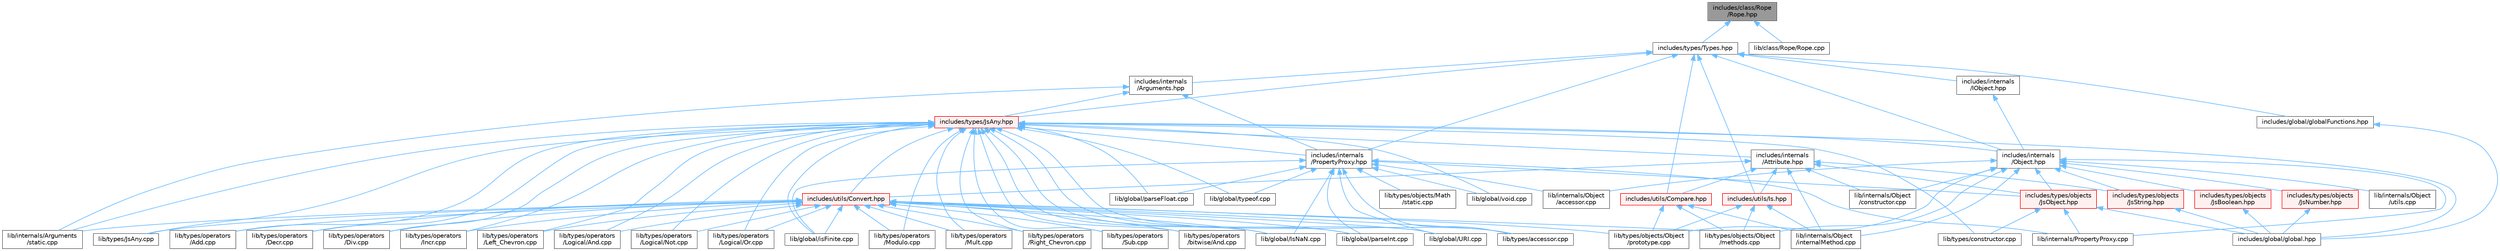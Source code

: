 digraph "includes/class/Rope/Rope.hpp"
{
 // LATEX_PDF_SIZE
  bgcolor="transparent";
  edge [fontname=Helvetica,fontsize=10,labelfontname=Helvetica,labelfontsize=10];
  node [fontname=Helvetica,fontsize=10,shape=box,height=0.2,width=0.4];
  Node1 [id="Node000001",label="includes/class/Rope\l/Rope.hpp",height=0.2,width=0.4,color="gray40", fillcolor="grey60", style="filled", fontcolor="black",tooltip=" "];
  Node1 -> Node2 [id="edge1_Node000001_Node000002",dir="back",color="steelblue1",style="solid",tooltip=" "];
  Node2 [id="Node000002",label="includes/types/Types.hpp",height=0.2,width=0.4,color="grey40", fillcolor="white", style="filled",URL="$Types_8hpp.html",tooltip=" "];
  Node2 -> Node3 [id="edge2_Node000002_Node000003",dir="back",color="steelblue1",style="solid",tooltip=" "];
  Node3 [id="Node000003",label="includes/global/globalFunctions.hpp",height=0.2,width=0.4,color="grey40", fillcolor="white", style="filled",URL="$globalFunctions_8hpp.html",tooltip=" "];
  Node3 -> Node4 [id="edge3_Node000003_Node000004",dir="back",color="steelblue1",style="solid",tooltip=" "];
  Node4 [id="Node000004",label="includes/global/global.hpp",height=0.2,width=0.4,color="grey40", fillcolor="white", style="filled",URL="$global_8hpp.html",tooltip=" "];
  Node2 -> Node5 [id="edge4_Node000002_Node000005",dir="back",color="steelblue1",style="solid",tooltip=" "];
  Node5 [id="Node000005",label="includes/internals\l/Arguments.hpp",height=0.2,width=0.4,color="grey40", fillcolor="white", style="filled",URL="$Arguments_8hpp.html",tooltip=" "];
  Node5 -> Node6 [id="edge5_Node000005_Node000006",dir="back",color="steelblue1",style="solid",tooltip=" "];
  Node6 [id="Node000006",label="includes/internals\l/PropertyProxy.hpp",height=0.2,width=0.4,color="grey40", fillcolor="white", style="filled",URL="$PropertyProxy_8hpp.html",tooltip=" "];
  Node6 -> Node7 [id="edge6_Node000006_Node000007",dir="back",color="steelblue1",style="solid",tooltip=" "];
  Node7 [id="Node000007",label="includes/types/objects\l/JsObject.hpp",height=0.2,width=0.4,color="red", fillcolor="#FFF0F0", style="filled",URL="$JsObject_8hpp.html",tooltip=" "];
  Node7 -> Node4 [id="edge7_Node000007_Node000004",dir="back",color="steelblue1",style="solid",tooltip=" "];
  Node7 -> Node22 [id="edge8_Node000007_Node000022",dir="back",color="steelblue1",style="solid",tooltip=" "];
  Node22 [id="Node000022",label="lib/internals/PropertyProxy.cpp",height=0.2,width=0.4,color="grey40", fillcolor="white", style="filled",URL="$PropertyProxy_8cpp.html",tooltip=" "];
  Node7 -> Node23 [id="edge9_Node000007_Node000023",dir="back",color="steelblue1",style="solid",tooltip=" "];
  Node23 [id="Node000023",label="lib/types/constructor.cpp",height=0.2,width=0.4,color="grey40", fillcolor="white", style="filled",URL="$types_2constructor_8cpp.html",tooltip=" "];
  Node6 -> Node29 [id="edge10_Node000006_Node000029",dir="back",color="steelblue1",style="solid",tooltip=" "];
  Node29 [id="Node000029",label="lib/global/IsNaN.cpp",height=0.2,width=0.4,color="grey40", fillcolor="white", style="filled",URL="$IsNaN_8cpp.html",tooltip=" "];
  Node6 -> Node30 [id="edge11_Node000006_Node000030",dir="back",color="steelblue1",style="solid",tooltip=" "];
  Node30 [id="Node000030",label="lib/global/URI.cpp",height=0.2,width=0.4,color="grey40", fillcolor="white", style="filled",URL="$URI_8cpp.html",tooltip=" "];
  Node6 -> Node31 [id="edge12_Node000006_Node000031",dir="back",color="steelblue1",style="solid",tooltip=" "];
  Node31 [id="Node000031",label="lib/global/isFinite.cpp",height=0.2,width=0.4,color="grey40", fillcolor="white", style="filled",URL="$isFinite_8cpp.html",tooltip=" "];
  Node6 -> Node32 [id="edge13_Node000006_Node000032",dir="back",color="steelblue1",style="solid",tooltip=" "];
  Node32 [id="Node000032",label="lib/global/parseFloat.cpp",height=0.2,width=0.4,color="grey40", fillcolor="white", style="filled",URL="$parseFloat_8cpp.html",tooltip=" "];
  Node6 -> Node33 [id="edge14_Node000006_Node000033",dir="back",color="steelblue1",style="solid",tooltip=" "];
  Node33 [id="Node000033",label="lib/global/parseInt.cpp",height=0.2,width=0.4,color="grey40", fillcolor="white", style="filled",URL="$parseInt_8cpp.html",tooltip=" "];
  Node6 -> Node34 [id="edge15_Node000006_Node000034",dir="back",color="steelblue1",style="solid",tooltip=" "];
  Node34 [id="Node000034",label="lib/global/typeof.cpp",height=0.2,width=0.4,color="grey40", fillcolor="white", style="filled",URL="$typeof_8cpp.html",tooltip=" "];
  Node6 -> Node35 [id="edge16_Node000006_Node000035",dir="back",color="steelblue1",style="solid",tooltip=" "];
  Node35 [id="Node000035",label="lib/global/void.cpp",height=0.2,width=0.4,color="grey40", fillcolor="white", style="filled",URL="$void_8cpp.html",tooltip=" "];
  Node6 -> Node36 [id="edge17_Node000006_Node000036",dir="back",color="steelblue1",style="solid",tooltip=" "];
  Node36 [id="Node000036",label="lib/internals/Object\l/accessor.cpp",height=0.2,width=0.4,color="grey40", fillcolor="white", style="filled",URL="$internals_2Object_2accessor_8cpp.html",tooltip=" "];
  Node6 -> Node22 [id="edge18_Node000006_Node000022",dir="back",color="steelblue1",style="solid",tooltip=" "];
  Node6 -> Node10 [id="edge19_Node000006_Node000010",dir="back",color="steelblue1",style="solid",tooltip=" "];
  Node10 [id="Node000010",label="lib/types/accessor.cpp",height=0.2,width=0.4,color="grey40", fillcolor="white", style="filled",URL="$types_2accessor_8cpp.html",tooltip=" "];
  Node6 -> Node37 [id="edge20_Node000006_Node000037",dir="back",color="steelblue1",style="solid",tooltip=" "];
  Node37 [id="Node000037",label="lib/types/objects/Math\l/static.cpp",height=0.2,width=0.4,color="grey40", fillcolor="white", style="filled",URL="$types_2objects_2Math_2static_8cpp.html",tooltip=" "];
  Node5 -> Node38 [id="edge21_Node000005_Node000038",dir="back",color="steelblue1",style="solid",tooltip=" "];
  Node38 [id="Node000038",label="includes/types/JsAny.hpp",height=0.2,width=0.4,color="red", fillcolor="#FFF0F0", style="filled",URL="$JsAny_8hpp.html",tooltip=" "];
  Node38 -> Node4 [id="edge22_Node000038_Node000004",dir="back",color="steelblue1",style="solid",tooltip=" "];
  Node38 -> Node39 [id="edge23_Node000038_Node000039",dir="back",color="steelblue1",style="solid",tooltip=" "];
  Node39 [id="Node000039",label="includes/internals\l/Attribute.hpp",height=0.2,width=0.4,color="grey40", fillcolor="white", style="filled",URL="$Attribute_8hpp.html",tooltip=" "];
  Node39 -> Node7 [id="edge24_Node000039_Node000007",dir="back",color="steelblue1",style="solid",tooltip=" "];
  Node39 -> Node40 [id="edge25_Node000039_Node000040",dir="back",color="steelblue1",style="solid",tooltip=" "];
  Node40 [id="Node000040",label="includes/types/objects\l/JsString.hpp",height=0.2,width=0.4,color="red", fillcolor="#FFF0F0", style="filled",URL="$JsString_8hpp.html",tooltip=" "];
  Node40 -> Node4 [id="edge26_Node000040_Node000004",dir="back",color="steelblue1",style="solid",tooltip=" "];
  Node39 -> Node43 [id="edge27_Node000039_Node000043",dir="back",color="steelblue1",style="solid",tooltip=" "];
  Node43 [id="Node000043",label="includes/utils/Compare.hpp",height=0.2,width=0.4,color="red", fillcolor="#FFF0F0", style="filled",URL="$Compare_8hpp.html",tooltip=" "];
  Node43 -> Node44 [id="edge28_Node000043_Node000044",dir="back",color="steelblue1",style="solid",tooltip=" "];
  Node44 [id="Node000044",label="lib/internals/Object\l/internalMethod.cpp",height=0.2,width=0.4,color="grey40", fillcolor="white", style="filled",URL="$internalMethod_8cpp.html",tooltip=" "];
  Node43 -> Node17 [id="edge29_Node000043_Node000017",dir="back",color="steelblue1",style="solid",tooltip=" "];
  Node17 [id="Node000017",label="lib/types/objects/Object\l/methods.cpp",height=0.2,width=0.4,color="grey40", fillcolor="white", style="filled",URL="$Object_2methods_8cpp.html",tooltip=" "];
  Node43 -> Node18 [id="edge30_Node000043_Node000018",dir="back",color="steelblue1",style="solid",tooltip=" "];
  Node18 [id="Node000018",label="lib/types/objects/Object\l/prototype.cpp",height=0.2,width=0.4,color="grey40", fillcolor="white", style="filled",URL="$Object_2prototype_8cpp.html",tooltip=" "];
  Node39 -> Node46 [id="edge31_Node000039_Node000046",dir="back",color="steelblue1",style="solid",tooltip=" "];
  Node46 [id="Node000046",label="includes/utils/Convert.hpp",height=0.2,width=0.4,color="red", fillcolor="#FFF0F0", style="filled",URL="$Convert_8hpp.html",tooltip=" "];
  Node46 -> Node29 [id="edge32_Node000046_Node000029",dir="back",color="steelblue1",style="solid",tooltip=" "];
  Node46 -> Node30 [id="edge33_Node000046_Node000030",dir="back",color="steelblue1",style="solid",tooltip=" "];
  Node46 -> Node31 [id="edge34_Node000046_Node000031",dir="back",color="steelblue1",style="solid",tooltip=" "];
  Node46 -> Node33 [id="edge35_Node000046_Node000033",dir="back",color="steelblue1",style="solid",tooltip=" "];
  Node46 -> Node9 [id="edge36_Node000046_Node000009",dir="back",color="steelblue1",style="solid",tooltip=" "];
  Node9 [id="Node000009",label="lib/internals/Arguments\l/static.cpp",height=0.2,width=0.4,color="grey40", fillcolor="white", style="filled",URL="$internals_2Arguments_2static_8cpp.html",tooltip=" "];
  Node46 -> Node48 [id="edge37_Node000046_Node000048",dir="back",color="steelblue1",style="solid",tooltip=" "];
  Node48 [id="Node000048",label="lib/types/JsAny.cpp",height=0.2,width=0.4,color="grey40", fillcolor="white", style="filled",URL="$JsAny_8cpp.html",tooltip=" "];
  Node46 -> Node10 [id="edge38_Node000046_Node000010",dir="back",color="steelblue1",style="solid",tooltip=" "];
  Node46 -> Node17 [id="edge39_Node000046_Node000017",dir="back",color="steelblue1",style="solid",tooltip=" "];
  Node46 -> Node18 [id="edge40_Node000046_Node000018",dir="back",color="steelblue1",style="solid",tooltip=" "];
  Node46 -> Node51 [id="edge41_Node000046_Node000051",dir="back",color="steelblue1",style="solid",tooltip=" "];
  Node51 [id="Node000051",label="lib/types/operators\l/Add.cpp",height=0.2,width=0.4,color="grey40", fillcolor="white", style="filled",URL="$Add_8cpp.html",tooltip=" "];
  Node46 -> Node52 [id="edge42_Node000046_Node000052",dir="back",color="steelblue1",style="solid",tooltip=" "];
  Node52 [id="Node000052",label="lib/types/operators\l/Decr.cpp",height=0.2,width=0.4,color="grey40", fillcolor="white", style="filled",URL="$Decr_8cpp.html",tooltip=" "];
  Node46 -> Node53 [id="edge43_Node000046_Node000053",dir="back",color="steelblue1",style="solid",tooltip=" "];
  Node53 [id="Node000053",label="lib/types/operators\l/Div.cpp",height=0.2,width=0.4,color="grey40", fillcolor="white", style="filled",URL="$Div_8cpp.html",tooltip=" "];
  Node46 -> Node54 [id="edge44_Node000046_Node000054",dir="back",color="steelblue1",style="solid",tooltip=" "];
  Node54 [id="Node000054",label="lib/types/operators\l/Incr.cpp",height=0.2,width=0.4,color="grey40", fillcolor="white", style="filled",URL="$Incr_8cpp.html",tooltip=" "];
  Node46 -> Node55 [id="edge45_Node000046_Node000055",dir="back",color="steelblue1",style="solid",tooltip=" "];
  Node55 [id="Node000055",label="lib/types/operators\l/Left_Chevron.cpp",height=0.2,width=0.4,color="grey40", fillcolor="white", style="filled",URL="$Left__Chevron_8cpp.html",tooltip=" "];
  Node46 -> Node56 [id="edge46_Node000046_Node000056",dir="back",color="steelblue1",style="solid",tooltip=" "];
  Node56 [id="Node000056",label="lib/types/operators\l/Logical/And.cpp",height=0.2,width=0.4,color="grey40", fillcolor="white", style="filled",URL="$Logical_2And_8cpp.html",tooltip=" "];
  Node46 -> Node57 [id="edge47_Node000046_Node000057",dir="back",color="steelblue1",style="solid",tooltip=" "];
  Node57 [id="Node000057",label="lib/types/operators\l/Logical/Not.cpp",height=0.2,width=0.4,color="grey40", fillcolor="white", style="filled",URL="$Logical_2Not_8cpp.html",tooltip=" "];
  Node46 -> Node58 [id="edge48_Node000046_Node000058",dir="back",color="steelblue1",style="solid",tooltip=" "];
  Node58 [id="Node000058",label="lib/types/operators\l/Logical/Or.cpp",height=0.2,width=0.4,color="grey40", fillcolor="white", style="filled",URL="$Logical_2Or_8cpp.html",tooltip=" "];
  Node46 -> Node59 [id="edge49_Node000046_Node000059",dir="back",color="steelblue1",style="solid",tooltip=" "];
  Node59 [id="Node000059",label="lib/types/operators\l/Modulo.cpp",height=0.2,width=0.4,color="grey40", fillcolor="white", style="filled",URL="$Modulo_8cpp.html",tooltip=" "];
  Node46 -> Node60 [id="edge50_Node000046_Node000060",dir="back",color="steelblue1",style="solid",tooltip=" "];
  Node60 [id="Node000060",label="lib/types/operators\l/Mult.cpp",height=0.2,width=0.4,color="grey40", fillcolor="white", style="filled",URL="$Mult_8cpp.html",tooltip=" "];
  Node46 -> Node61 [id="edge51_Node000046_Node000061",dir="back",color="steelblue1",style="solid",tooltip=" "];
  Node61 [id="Node000061",label="lib/types/operators\l/Right_Chevron.cpp",height=0.2,width=0.4,color="grey40", fillcolor="white", style="filled",URL="$Right__Chevron_8cpp.html",tooltip=" "];
  Node46 -> Node62 [id="edge52_Node000046_Node000062",dir="back",color="steelblue1",style="solid",tooltip=" "];
  Node62 [id="Node000062",label="lib/types/operators\l/Sub.cpp",height=0.2,width=0.4,color="grey40", fillcolor="white", style="filled",URL="$Sub_8cpp.html",tooltip=" "];
  Node46 -> Node63 [id="edge53_Node000046_Node000063",dir="back",color="steelblue1",style="solid",tooltip=" "];
  Node63 [id="Node000063",label="lib/types/operators\l/bitwise/And.cpp",height=0.2,width=0.4,color="grey40", fillcolor="white", style="filled",URL="$bitwise_2And_8cpp.html",tooltip=" "];
  Node39 -> Node74 [id="edge54_Node000039_Node000074",dir="back",color="steelblue1",style="solid",tooltip=" "];
  Node74 [id="Node000074",label="includes/utils/Is.hpp",height=0.2,width=0.4,color="red", fillcolor="#FFF0F0", style="filled",URL="$Is_8hpp.html",tooltip=" "];
  Node74 -> Node44 [id="edge55_Node000074_Node000044",dir="back",color="steelblue1",style="solid",tooltip=" "];
  Node74 -> Node17 [id="edge56_Node000074_Node000017",dir="back",color="steelblue1",style="solid",tooltip=" "];
  Node74 -> Node18 [id="edge57_Node000074_Node000018",dir="back",color="steelblue1",style="solid",tooltip=" "];
  Node39 -> Node75 [id="edge58_Node000039_Node000075",dir="back",color="steelblue1",style="solid",tooltip=" "];
  Node75 [id="Node000075",label="lib/internals/Object\l/constructor.cpp",height=0.2,width=0.4,color="grey40", fillcolor="white", style="filled",URL="$internals_2Object_2constructor_8cpp.html",tooltip=" "];
  Node39 -> Node44 [id="edge59_Node000039_Node000044",dir="back",color="steelblue1",style="solid",tooltip=" "];
  Node38 -> Node76 [id="edge60_Node000038_Node000076",dir="back",color="steelblue1",style="solid",tooltip=" "];
  Node76 [id="Node000076",label="includes/internals\l/Object.hpp",height=0.2,width=0.4,color="grey40", fillcolor="white", style="filled",URL="$Object_8hpp.html",tooltip=" "];
  Node76 -> Node77 [id="edge61_Node000076_Node000077",dir="back",color="steelblue1",style="solid",tooltip=" "];
  Node77 [id="Node000077",label="includes/types/objects\l/JsBoolean.hpp",height=0.2,width=0.4,color="red", fillcolor="#FFF0F0", style="filled",URL="$JsBoolean_8hpp.html",tooltip=" "];
  Node77 -> Node4 [id="edge62_Node000077_Node000004",dir="back",color="steelblue1",style="solid",tooltip=" "];
  Node76 -> Node78 [id="edge63_Node000076_Node000078",dir="back",color="steelblue1",style="solid",tooltip=" "];
  Node78 [id="Node000078",label="includes/types/objects\l/JsNumber.hpp",height=0.2,width=0.4,color="red", fillcolor="#FFF0F0", style="filled",URL="$JsNumber_8hpp.html",tooltip=" "];
  Node78 -> Node4 [id="edge64_Node000078_Node000004",dir="back",color="steelblue1",style="solid",tooltip=" "];
  Node76 -> Node7 [id="edge65_Node000076_Node000007",dir="back",color="steelblue1",style="solid",tooltip=" "];
  Node76 -> Node40 [id="edge66_Node000076_Node000040",dir="back",color="steelblue1",style="solid",tooltip=" "];
  Node76 -> Node36 [id="edge67_Node000076_Node000036",dir="back",color="steelblue1",style="solid",tooltip=" "];
  Node76 -> Node75 [id="edge68_Node000076_Node000075",dir="back",color="steelblue1",style="solid",tooltip=" "];
  Node76 -> Node44 [id="edge69_Node000076_Node000044",dir="back",color="steelblue1",style="solid",tooltip=" "];
  Node76 -> Node79 [id="edge70_Node000076_Node000079",dir="back",color="steelblue1",style="solid",tooltip=" "];
  Node79 [id="Node000079",label="lib/internals/Object\l/utils.cpp",height=0.2,width=0.4,color="grey40", fillcolor="white", style="filled",URL="$utils_8cpp.html",tooltip=" "];
  Node76 -> Node22 [id="edge71_Node000076_Node000022",dir="back",color="steelblue1",style="solid",tooltip=" "];
  Node76 -> Node17 [id="edge72_Node000076_Node000017",dir="back",color="steelblue1",style="solid",tooltip=" "];
  Node76 -> Node18 [id="edge73_Node000076_Node000018",dir="back",color="steelblue1",style="solid",tooltip=" "];
  Node38 -> Node6 [id="edge74_Node000038_Node000006",dir="back",color="steelblue1",style="solid",tooltip=" "];
  Node38 -> Node46 [id="edge75_Node000038_Node000046",dir="back",color="steelblue1",style="solid",tooltip=" "];
  Node38 -> Node29 [id="edge76_Node000038_Node000029",dir="back",color="steelblue1",style="solid",tooltip=" "];
  Node38 -> Node30 [id="edge77_Node000038_Node000030",dir="back",color="steelblue1",style="solid",tooltip=" "];
  Node38 -> Node31 [id="edge78_Node000038_Node000031",dir="back",color="steelblue1",style="solid",tooltip=" "];
  Node38 -> Node32 [id="edge79_Node000038_Node000032",dir="back",color="steelblue1",style="solid",tooltip=" "];
  Node38 -> Node33 [id="edge80_Node000038_Node000033",dir="back",color="steelblue1",style="solid",tooltip=" "];
  Node38 -> Node34 [id="edge81_Node000038_Node000034",dir="back",color="steelblue1",style="solid",tooltip=" "];
  Node38 -> Node35 [id="edge82_Node000038_Node000035",dir="back",color="steelblue1",style="solid",tooltip=" "];
  Node38 -> Node9 [id="edge83_Node000038_Node000009",dir="back",color="steelblue1",style="solid",tooltip=" "];
  Node38 -> Node48 [id="edge84_Node000038_Node000048",dir="back",color="steelblue1",style="solid",tooltip=" "];
  Node38 -> Node10 [id="edge85_Node000038_Node000010",dir="back",color="steelblue1",style="solid",tooltip=" "];
  Node38 -> Node23 [id="edge86_Node000038_Node000023",dir="back",color="steelblue1",style="solid",tooltip=" "];
  Node38 -> Node51 [id="edge87_Node000038_Node000051",dir="back",color="steelblue1",style="solid",tooltip=" "];
  Node38 -> Node52 [id="edge88_Node000038_Node000052",dir="back",color="steelblue1",style="solid",tooltip=" "];
  Node38 -> Node53 [id="edge89_Node000038_Node000053",dir="back",color="steelblue1",style="solid",tooltip=" "];
  Node38 -> Node54 [id="edge90_Node000038_Node000054",dir="back",color="steelblue1",style="solid",tooltip=" "];
  Node38 -> Node55 [id="edge91_Node000038_Node000055",dir="back",color="steelblue1",style="solid",tooltip=" "];
  Node38 -> Node56 [id="edge92_Node000038_Node000056",dir="back",color="steelblue1",style="solid",tooltip=" "];
  Node38 -> Node57 [id="edge93_Node000038_Node000057",dir="back",color="steelblue1",style="solid",tooltip=" "];
  Node38 -> Node58 [id="edge94_Node000038_Node000058",dir="back",color="steelblue1",style="solid",tooltip=" "];
  Node38 -> Node59 [id="edge95_Node000038_Node000059",dir="back",color="steelblue1",style="solid",tooltip=" "];
  Node38 -> Node60 [id="edge96_Node000038_Node000060",dir="back",color="steelblue1",style="solid",tooltip=" "];
  Node38 -> Node61 [id="edge97_Node000038_Node000061",dir="back",color="steelblue1",style="solid",tooltip=" "];
  Node38 -> Node62 [id="edge98_Node000038_Node000062",dir="back",color="steelblue1",style="solid",tooltip=" "];
  Node38 -> Node63 [id="edge99_Node000038_Node000063",dir="back",color="steelblue1",style="solid",tooltip=" "];
  Node5 -> Node9 [id="edge100_Node000005_Node000009",dir="back",color="steelblue1",style="solid",tooltip=" "];
  Node2 -> Node84 [id="edge101_Node000002_Node000084",dir="back",color="steelblue1",style="solid",tooltip=" "];
  Node84 [id="Node000084",label="includes/internals\l/IObject.hpp",height=0.2,width=0.4,color="grey40", fillcolor="white", style="filled",URL="$IObject_8hpp.html",tooltip=" "];
  Node84 -> Node76 [id="edge102_Node000084_Node000076",dir="back",color="steelblue1",style="solid",tooltip=" "];
  Node2 -> Node76 [id="edge103_Node000002_Node000076",dir="back",color="steelblue1",style="solid",tooltip=" "];
  Node2 -> Node6 [id="edge104_Node000002_Node000006",dir="back",color="steelblue1",style="solid",tooltip=" "];
  Node2 -> Node38 [id="edge105_Node000002_Node000038",dir="back",color="steelblue1",style="solid",tooltip=" "];
  Node2 -> Node43 [id="edge106_Node000002_Node000043",dir="back",color="steelblue1",style="solid",tooltip=" "];
  Node2 -> Node74 [id="edge107_Node000002_Node000074",dir="back",color="steelblue1",style="solid",tooltip=" "];
  Node1 -> Node85 [id="edge108_Node000001_Node000085",dir="back",color="steelblue1",style="solid",tooltip=" "];
  Node85 [id="Node000085",label="lib/class/Rope/Rope.cpp",height=0.2,width=0.4,color="grey40", fillcolor="white", style="filled",URL="$Rope_8cpp.html",tooltip=" "];
}

